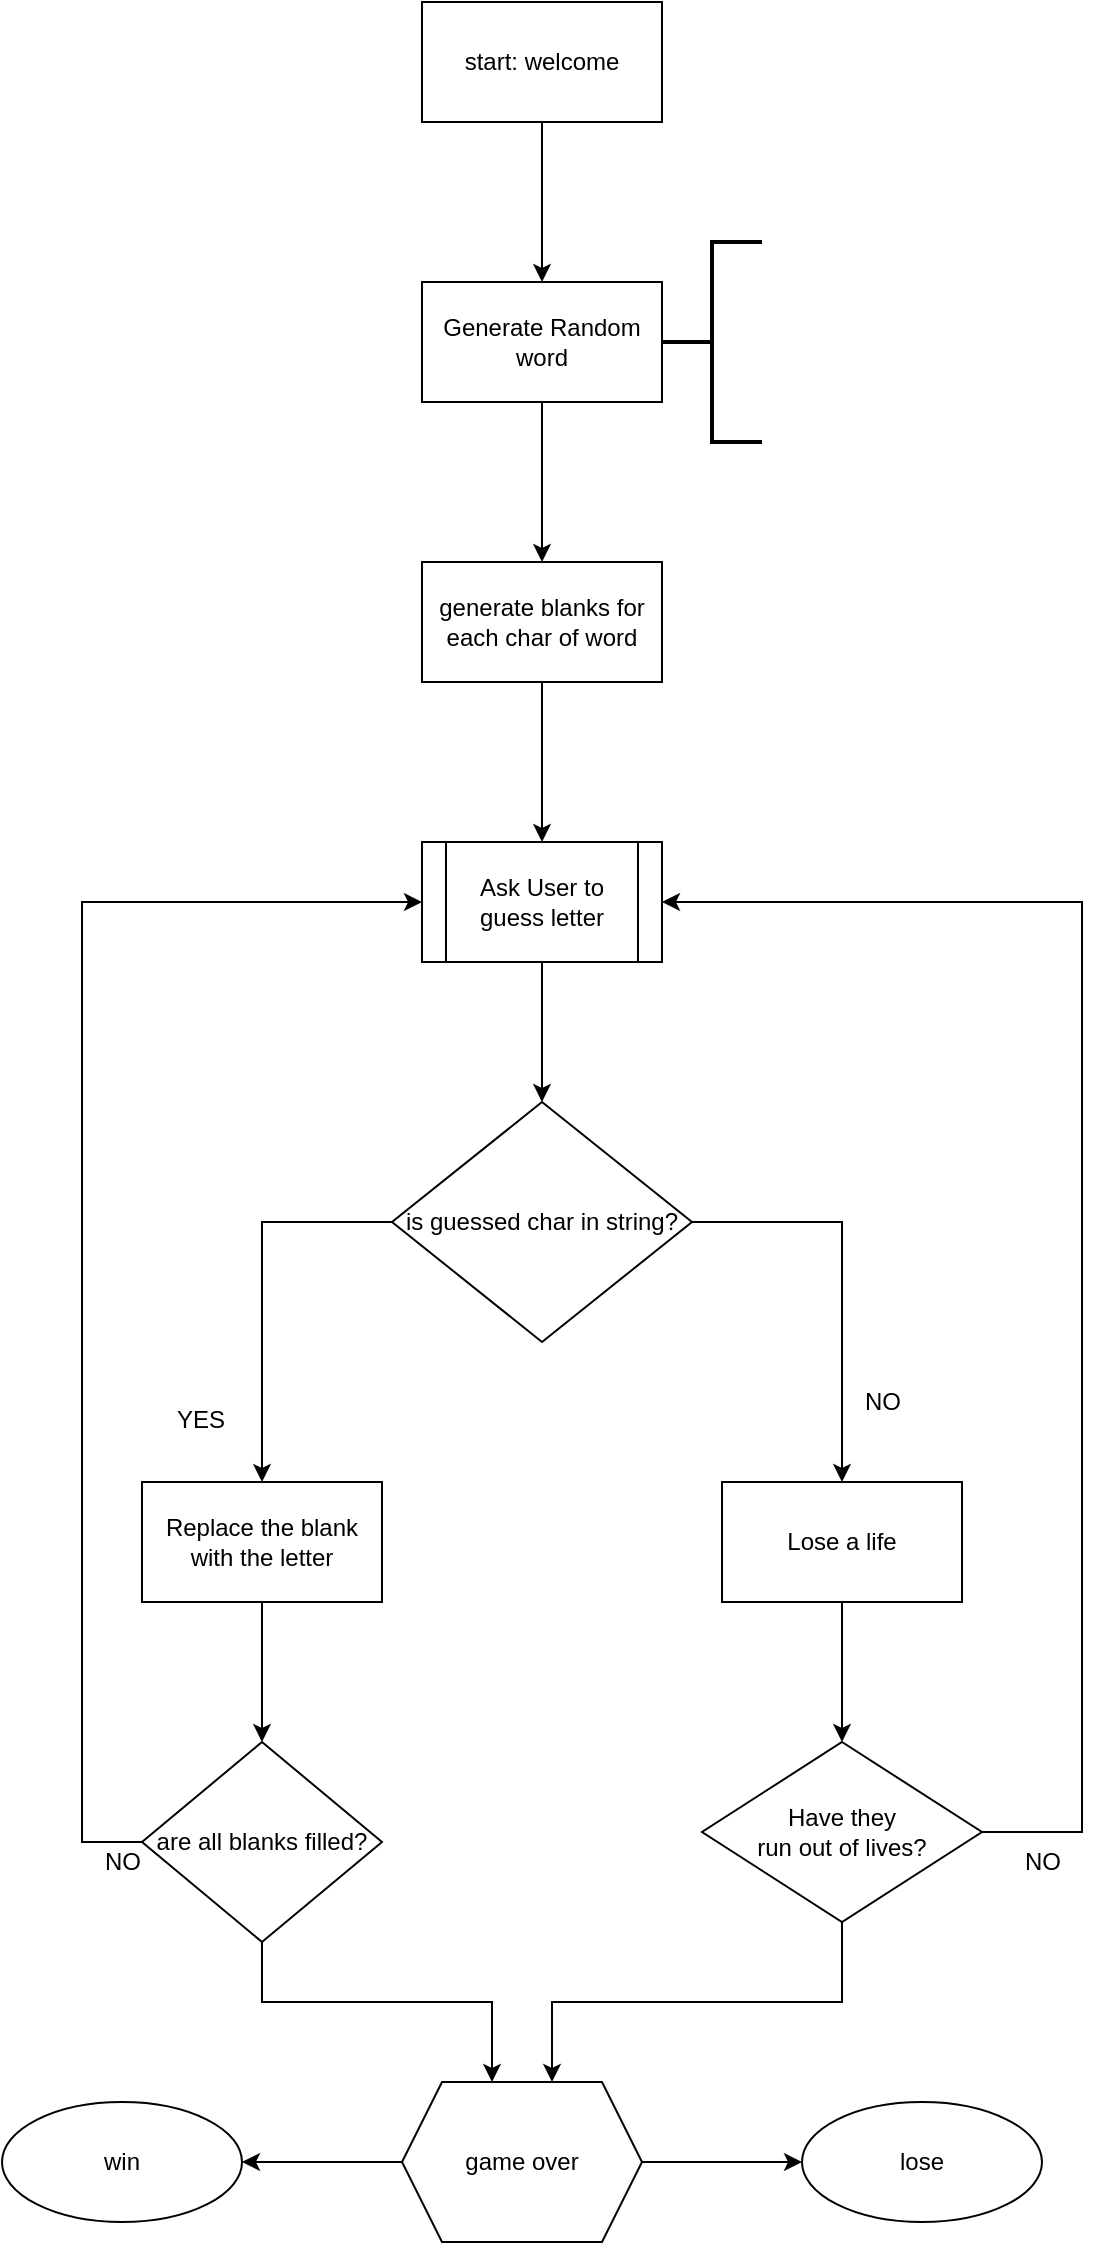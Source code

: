 <mxfile version="17.4.6" type="github"><diagram id="C5RBs43oDa-KdzZeNtuy" name="Page-1"><mxGraphModel dx="1038" dy="539" grid="1" gridSize="10" guides="1" tooltips="1" connect="1" arrows="1" fold="1" page="1" pageScale="1" pageWidth="827" pageHeight="1169" math="0" shadow="0"><root><mxCell id="WIyWlLk6GJQsqaUBKTNV-0"/><mxCell id="WIyWlLk6GJQsqaUBKTNV-1" parent="WIyWlLk6GJQsqaUBKTNV-0"/><mxCell id="lZ6aLKEtD_qp-dZBNy21-21" value="" style="edgeStyle=orthogonalEdgeStyle;rounded=0;orthogonalLoop=1;jettySize=auto;html=1;" edge="1" parent="WIyWlLk6GJQsqaUBKTNV-1" source="lZ6aLKEtD_qp-dZBNy21-19" target="lZ6aLKEtD_qp-dZBNy21-20"><mxGeometry relative="1" as="geometry"/></mxCell><mxCell id="lZ6aLKEtD_qp-dZBNy21-19" value="start: welcome" style="rounded=0;whiteSpace=wrap;html=1;" vertex="1" parent="WIyWlLk6GJQsqaUBKTNV-1"><mxGeometry x="310" y="40" width="120" height="60" as="geometry"/></mxCell><mxCell id="lZ6aLKEtD_qp-dZBNy21-23" value="" style="edgeStyle=orthogonalEdgeStyle;rounded=0;orthogonalLoop=1;jettySize=auto;html=1;" edge="1" parent="WIyWlLk6GJQsqaUBKTNV-1" source="lZ6aLKEtD_qp-dZBNy21-20" target="lZ6aLKEtD_qp-dZBNy21-22"><mxGeometry relative="1" as="geometry"/></mxCell><mxCell id="lZ6aLKEtD_qp-dZBNy21-20" value="Generate Random word" style="whiteSpace=wrap;html=1;rounded=0;" vertex="1" parent="WIyWlLk6GJQsqaUBKTNV-1"><mxGeometry x="310" y="180" width="120" height="60" as="geometry"/></mxCell><mxCell id="lZ6aLKEtD_qp-dZBNy21-25" value="" style="edgeStyle=orthogonalEdgeStyle;rounded=0;orthogonalLoop=1;jettySize=auto;html=1;" edge="1" parent="WIyWlLk6GJQsqaUBKTNV-1" source="lZ6aLKEtD_qp-dZBNy21-22" target="lZ6aLKEtD_qp-dZBNy21-24"><mxGeometry relative="1" as="geometry"/></mxCell><mxCell id="lZ6aLKEtD_qp-dZBNy21-22" value="generate blanks for each char of word" style="whiteSpace=wrap;html=1;rounded=0;" vertex="1" parent="WIyWlLk6GJQsqaUBKTNV-1"><mxGeometry x="310" y="320" width="120" height="60" as="geometry"/></mxCell><mxCell id="lZ6aLKEtD_qp-dZBNy21-27" value="" style="edgeStyle=orthogonalEdgeStyle;rounded=0;orthogonalLoop=1;jettySize=auto;html=1;" edge="1" parent="WIyWlLk6GJQsqaUBKTNV-1" source="lZ6aLKEtD_qp-dZBNy21-24" target="lZ6aLKEtD_qp-dZBNy21-26"><mxGeometry relative="1" as="geometry"/></mxCell><mxCell id="lZ6aLKEtD_qp-dZBNy21-24" value="Ask User to guess letter" style="shape=process;whiteSpace=wrap;html=1;backgroundOutline=1;rounded=0;" vertex="1" parent="WIyWlLk6GJQsqaUBKTNV-1"><mxGeometry x="310" y="460" width="120" height="60" as="geometry"/></mxCell><mxCell id="lZ6aLKEtD_qp-dZBNy21-29" value="" style="edgeStyle=orthogonalEdgeStyle;rounded=0;orthogonalLoop=1;jettySize=auto;html=1;" edge="1" parent="WIyWlLk6GJQsqaUBKTNV-1" source="lZ6aLKEtD_qp-dZBNy21-26" target="lZ6aLKEtD_qp-dZBNy21-28"><mxGeometry relative="1" as="geometry"/></mxCell><mxCell id="lZ6aLKEtD_qp-dZBNy21-38" value="" style="edgeStyle=orthogonalEdgeStyle;rounded=0;orthogonalLoop=1;jettySize=auto;html=1;exitX=1;exitY=0.5;exitDx=0;exitDy=0;" edge="1" parent="WIyWlLk6GJQsqaUBKTNV-1" source="lZ6aLKEtD_qp-dZBNy21-26" target="lZ6aLKEtD_qp-dZBNy21-37"><mxGeometry relative="1" as="geometry"/></mxCell><mxCell id="lZ6aLKEtD_qp-dZBNy21-26" value="is guessed char in string?" style="rhombus;whiteSpace=wrap;html=1;rounded=0;" vertex="1" parent="WIyWlLk6GJQsqaUBKTNV-1"><mxGeometry x="295" y="590" width="150" height="120" as="geometry"/></mxCell><mxCell id="lZ6aLKEtD_qp-dZBNy21-32" value="" style="edgeStyle=orthogonalEdgeStyle;rounded=0;orthogonalLoop=1;jettySize=auto;html=1;entryX=0;entryY=0.5;entryDx=0;entryDy=0;exitX=0;exitY=0.5;exitDx=0;exitDy=0;" edge="1" parent="WIyWlLk6GJQsqaUBKTNV-1" source="lZ6aLKEtD_qp-dZBNy21-33" target="lZ6aLKEtD_qp-dZBNy21-24"><mxGeometry relative="1" as="geometry"><mxPoint x="90" y="810" as="targetPoint"/><Array as="points"><mxPoint x="140" y="960"/><mxPoint x="140" y="490"/></Array></mxGeometry></mxCell><mxCell id="lZ6aLKEtD_qp-dZBNy21-34" value="" style="edgeStyle=orthogonalEdgeStyle;rounded=0;orthogonalLoop=1;jettySize=auto;html=1;" edge="1" parent="WIyWlLk6GJQsqaUBKTNV-1" source="lZ6aLKEtD_qp-dZBNy21-28" target="lZ6aLKEtD_qp-dZBNy21-33"><mxGeometry relative="1" as="geometry"/></mxCell><mxCell id="lZ6aLKEtD_qp-dZBNy21-28" value="Replace the blank with the letter" style="whiteSpace=wrap;html=1;rounded=0;" vertex="1" parent="WIyWlLk6GJQsqaUBKTNV-1"><mxGeometry x="170" y="780" width="120" height="60" as="geometry"/></mxCell><mxCell id="lZ6aLKEtD_qp-dZBNy21-30" value="YES" style="text;html=1;align=center;verticalAlign=middle;resizable=0;points=[];autosize=1;strokeColor=none;fillColor=none;" vertex="1" parent="WIyWlLk6GJQsqaUBKTNV-1"><mxGeometry x="179" y="739" width="40" height="20" as="geometry"/></mxCell><mxCell id="lZ6aLKEtD_qp-dZBNy21-45" style="rounded=0;orthogonalLoop=1;jettySize=auto;elbow=vertical;html=1;exitX=0.5;exitY=1;exitDx=0;exitDy=0;edgeStyle=elbowEdgeStyle;entryX=0.375;entryY=0;entryDx=0;entryDy=0;" edge="1" parent="WIyWlLk6GJQsqaUBKTNV-1" source="lZ6aLKEtD_qp-dZBNy21-33" target="lZ6aLKEtD_qp-dZBNy21-47"><mxGeometry relative="1" as="geometry"><mxPoint x="360" y="1073.2" as="targetPoint"/><Array as="points"><mxPoint x="320" y="1040"/></Array></mxGeometry></mxCell><mxCell id="lZ6aLKEtD_qp-dZBNy21-33" value="are all blanks filled?" style="rhombus;whiteSpace=wrap;html=1;rounded=0;" vertex="1" parent="WIyWlLk6GJQsqaUBKTNV-1"><mxGeometry x="170" y="910" width="120" height="100" as="geometry"/></mxCell><mxCell id="lZ6aLKEtD_qp-dZBNy21-36" value="NO" style="text;html=1;align=center;verticalAlign=middle;resizable=0;points=[];autosize=1;strokeColor=none;fillColor=none;" vertex="1" parent="WIyWlLk6GJQsqaUBKTNV-1"><mxGeometry x="145" y="960" width="30" height="20" as="geometry"/></mxCell><mxCell id="lZ6aLKEtD_qp-dZBNy21-41" value="" style="edgeStyle=orthogonalEdgeStyle;rounded=0;orthogonalLoop=1;jettySize=auto;html=1;" edge="1" parent="WIyWlLk6GJQsqaUBKTNV-1" source="lZ6aLKEtD_qp-dZBNy21-37" target="lZ6aLKEtD_qp-dZBNy21-40"><mxGeometry relative="1" as="geometry"/></mxCell><mxCell id="lZ6aLKEtD_qp-dZBNy21-37" value="Lose a life" style="whiteSpace=wrap;html=1;rounded=0;" vertex="1" parent="WIyWlLk6GJQsqaUBKTNV-1"><mxGeometry x="460" y="780" width="120" height="60" as="geometry"/></mxCell><mxCell id="lZ6aLKEtD_qp-dZBNy21-39" value="NO" style="text;html=1;align=center;verticalAlign=middle;resizable=0;points=[];autosize=1;strokeColor=none;fillColor=none;" vertex="1" parent="WIyWlLk6GJQsqaUBKTNV-1"><mxGeometry x="525" y="730" width="30" height="20" as="geometry"/></mxCell><mxCell id="lZ6aLKEtD_qp-dZBNy21-43" style="edgeStyle=orthogonalEdgeStyle;rounded=0;orthogonalLoop=1;jettySize=auto;html=1;exitX=1;exitY=0.5;exitDx=0;exitDy=0;entryX=1;entryY=0.5;entryDx=0;entryDy=0;" edge="1" parent="WIyWlLk6GJQsqaUBKTNV-1" source="lZ6aLKEtD_qp-dZBNy21-40" target="lZ6aLKEtD_qp-dZBNy21-24"><mxGeometry relative="1" as="geometry"><Array as="points"><mxPoint x="640" y="955"/><mxPoint x="640" y="490"/></Array></mxGeometry></mxCell><mxCell id="lZ6aLKEtD_qp-dZBNy21-46" style="edgeStyle=elbowEdgeStyle;rounded=0;orthogonalLoop=1;jettySize=auto;elbow=vertical;html=1;exitX=0.5;exitY=1;exitDx=0;exitDy=0;entryX=0.625;entryY=0;entryDx=0;entryDy=0;" edge="1" parent="WIyWlLk6GJQsqaUBKTNV-1" source="lZ6aLKEtD_qp-dZBNy21-40" target="lZ6aLKEtD_qp-dZBNy21-47"><mxGeometry relative="1" as="geometry"><mxPoint x="360" y="1080" as="targetPoint"/><Array as="points"><mxPoint x="380" y="1040"/><mxPoint x="390" y="1040"/></Array></mxGeometry></mxCell><mxCell id="lZ6aLKEtD_qp-dZBNy21-40" value="Have they &lt;br&gt;run out of lives?" style="rhombus;whiteSpace=wrap;html=1;rounded=0;" vertex="1" parent="WIyWlLk6GJQsqaUBKTNV-1"><mxGeometry x="450" y="910" width="140" height="90" as="geometry"/></mxCell><mxCell id="lZ6aLKEtD_qp-dZBNy21-44" value="NO" style="text;html=1;align=center;verticalAlign=middle;resizable=0;points=[];autosize=1;strokeColor=none;fillColor=none;" vertex="1" parent="WIyWlLk6GJQsqaUBKTNV-1"><mxGeometry x="605" y="960" width="30" height="20" as="geometry"/></mxCell><mxCell id="lZ6aLKEtD_qp-dZBNy21-49" value="" style="edgeStyle=elbowEdgeStyle;rounded=0;orthogonalLoop=1;jettySize=auto;elbow=vertical;html=1;" edge="1" parent="WIyWlLk6GJQsqaUBKTNV-1" source="lZ6aLKEtD_qp-dZBNy21-47" target="lZ6aLKEtD_qp-dZBNy21-48"><mxGeometry relative="1" as="geometry"/></mxCell><mxCell id="lZ6aLKEtD_qp-dZBNy21-51" value="" style="edgeStyle=elbowEdgeStyle;rounded=0;orthogonalLoop=1;jettySize=auto;elbow=vertical;html=1;" edge="1" parent="WIyWlLk6GJQsqaUBKTNV-1" source="lZ6aLKEtD_qp-dZBNy21-47" target="lZ6aLKEtD_qp-dZBNy21-50"><mxGeometry relative="1" as="geometry"/></mxCell><mxCell id="lZ6aLKEtD_qp-dZBNy21-47" value="game over" style="shape=hexagon;perimeter=hexagonPerimeter2;whiteSpace=wrap;html=1;fixedSize=1;" vertex="1" parent="WIyWlLk6GJQsqaUBKTNV-1"><mxGeometry x="300" y="1080" width="120" height="80" as="geometry"/></mxCell><mxCell id="lZ6aLKEtD_qp-dZBNy21-48" value="win" style="ellipse;whiteSpace=wrap;html=1;" vertex="1" parent="WIyWlLk6GJQsqaUBKTNV-1"><mxGeometry x="100" y="1090" width="120" height="60" as="geometry"/></mxCell><mxCell id="lZ6aLKEtD_qp-dZBNy21-50" value="lose" style="ellipse;whiteSpace=wrap;html=1;" vertex="1" parent="WIyWlLk6GJQsqaUBKTNV-1"><mxGeometry x="500" y="1090" width="120" height="60" as="geometry"/></mxCell><mxCell id="lZ6aLKEtD_qp-dZBNy21-52" value="" style="strokeWidth=2;html=1;shape=mxgraph.flowchart.annotation_2;align=left;labelPosition=right;pointerEvents=1;" vertex="1" parent="WIyWlLk6GJQsqaUBKTNV-1"><mxGeometry x="430" y="160" width="50" height="100" as="geometry"/></mxCell></root></mxGraphModel></diagram></mxfile>
